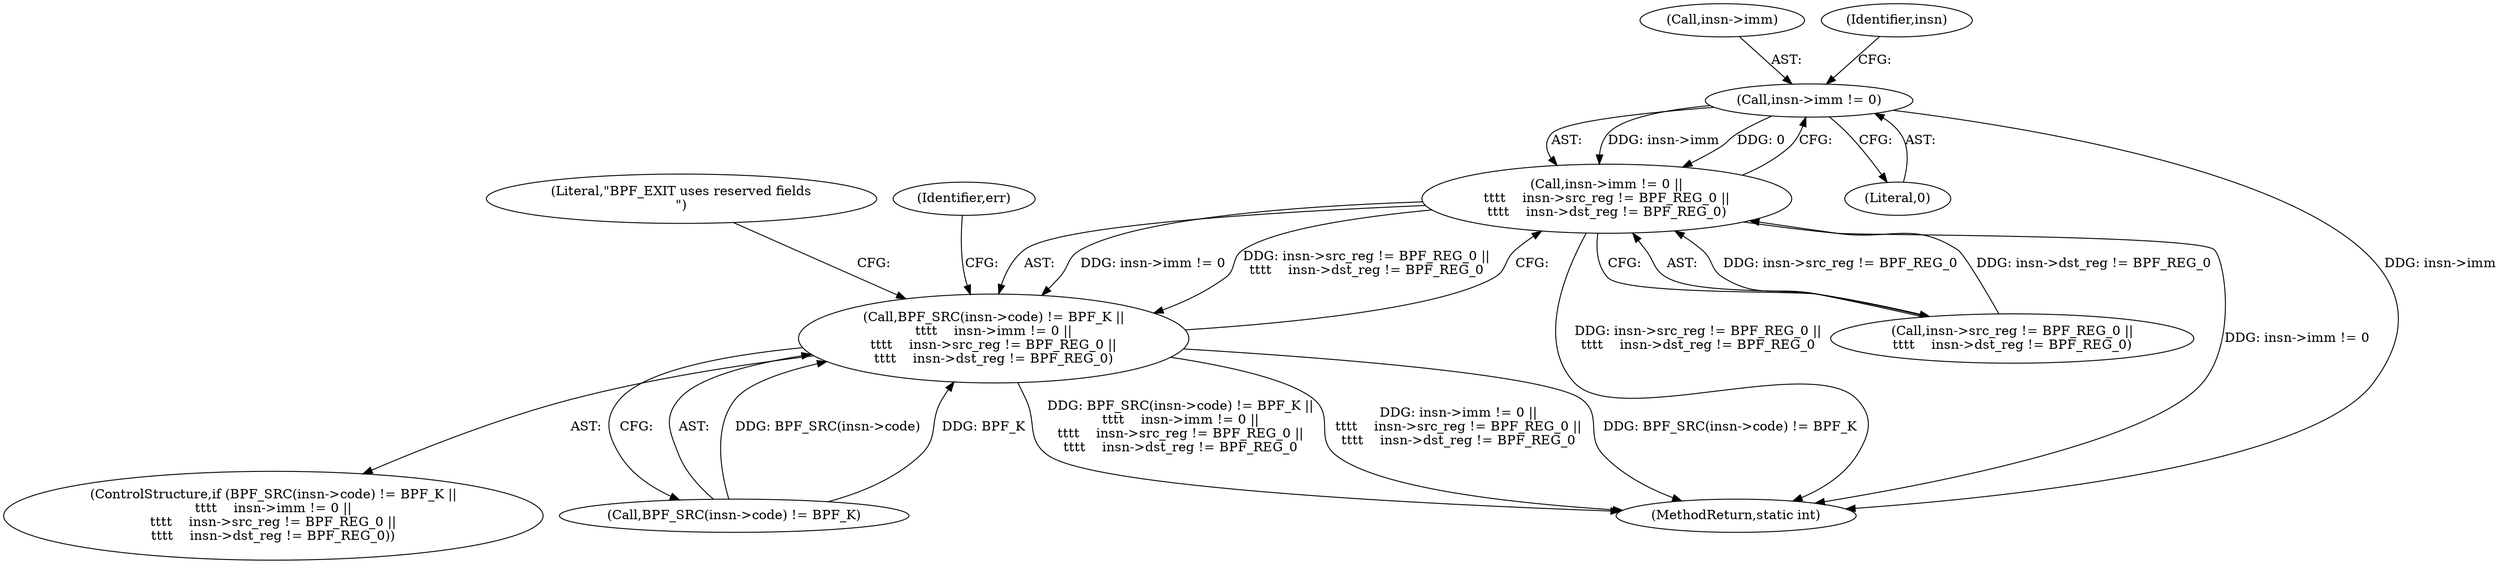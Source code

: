 digraph "0_linux_0d0e57697f162da4aa218b5feafe614fb666db07@pointer" {
"1000695" [label="(Call,insn->imm != 0)"];
"1000694" [label="(Call,insn->imm != 0 ||\n\t\t\t\t    insn->src_reg != BPF_REG_0 ||\n\t\t\t\t    insn->dst_reg != BPF_REG_0)"];
"1000687" [label="(Call,BPF_SRC(insn->code) != BPF_K ||\n\t\t\t\t    insn->imm != 0 ||\n\t\t\t\t    insn->src_reg != BPF_REG_0 ||\n\t\t\t\t    insn->dst_reg != BPF_REG_0)"];
"1000700" [label="(Call,insn->src_reg != BPF_REG_0 ||\n\t\t\t\t    insn->dst_reg != BPF_REG_0)"];
"1000688" [label="(Call,BPF_SRC(insn->code) != BPF_K)"];
"1000699" [label="(Literal,0)"];
"1000694" [label="(Call,insn->imm != 0 ||\n\t\t\t\t    insn->src_reg != BPF_REG_0 ||\n\t\t\t\t    insn->dst_reg != BPF_REG_0)"];
"1000696" [label="(Call,insn->imm)"];
"1000703" [label="(Identifier,insn)"];
"1000687" [label="(Call,BPF_SRC(insn->code) != BPF_K ||\n\t\t\t\t    insn->imm != 0 ||\n\t\t\t\t    insn->src_reg != BPF_REG_0 ||\n\t\t\t\t    insn->dst_reg != BPF_REG_0)"];
"1000686" [label="(ControlStructure,if (BPF_SRC(insn->code) != BPF_K ||\n\t\t\t\t    insn->imm != 0 ||\n\t\t\t\t    insn->src_reg != BPF_REG_0 ||\n\t\t\t\t    insn->dst_reg != BPF_REG_0))"];
"1000831" [label="(MethodReturn,static int)"];
"1000713" [label="(Literal,\"BPF_EXIT uses reserved fields\n\")"];
"1000695" [label="(Call,insn->imm != 0)"];
"1000718" [label="(Identifier,err)"];
"1000695" -> "1000694"  [label="AST: "];
"1000695" -> "1000699"  [label="CFG: "];
"1000696" -> "1000695"  [label="AST: "];
"1000699" -> "1000695"  [label="AST: "];
"1000703" -> "1000695"  [label="CFG: "];
"1000694" -> "1000695"  [label="CFG: "];
"1000695" -> "1000831"  [label="DDG: insn->imm"];
"1000695" -> "1000694"  [label="DDG: insn->imm"];
"1000695" -> "1000694"  [label="DDG: 0"];
"1000694" -> "1000687"  [label="AST: "];
"1000694" -> "1000700"  [label="CFG: "];
"1000700" -> "1000694"  [label="AST: "];
"1000687" -> "1000694"  [label="CFG: "];
"1000694" -> "1000831"  [label="DDG: insn->src_reg != BPF_REG_0 ||\n\t\t\t\t    insn->dst_reg != BPF_REG_0"];
"1000694" -> "1000831"  [label="DDG: insn->imm != 0"];
"1000694" -> "1000687"  [label="DDG: insn->imm != 0"];
"1000694" -> "1000687"  [label="DDG: insn->src_reg != BPF_REG_0 ||\n\t\t\t\t    insn->dst_reg != BPF_REG_0"];
"1000700" -> "1000694"  [label="DDG: insn->src_reg != BPF_REG_0"];
"1000700" -> "1000694"  [label="DDG: insn->dst_reg != BPF_REG_0"];
"1000687" -> "1000686"  [label="AST: "];
"1000687" -> "1000688"  [label="CFG: "];
"1000688" -> "1000687"  [label="AST: "];
"1000713" -> "1000687"  [label="CFG: "];
"1000718" -> "1000687"  [label="CFG: "];
"1000687" -> "1000831"  [label="DDG: BPF_SRC(insn->code) != BPF_K ||\n\t\t\t\t    insn->imm != 0 ||\n\t\t\t\t    insn->src_reg != BPF_REG_0 ||\n\t\t\t\t    insn->dst_reg != BPF_REG_0"];
"1000687" -> "1000831"  [label="DDG: insn->imm != 0 ||\n\t\t\t\t    insn->src_reg != BPF_REG_0 ||\n\t\t\t\t    insn->dst_reg != BPF_REG_0"];
"1000687" -> "1000831"  [label="DDG: BPF_SRC(insn->code) != BPF_K"];
"1000688" -> "1000687"  [label="DDG: BPF_SRC(insn->code)"];
"1000688" -> "1000687"  [label="DDG: BPF_K"];
}
